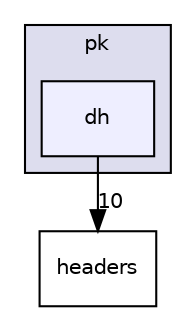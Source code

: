 digraph "M:/Office/!Doutorado/0. RepositorioSVN/HAMSTER_Prototype/branches/JINT2018/include/libtomcrypt-develop/src/pk/dh" {
  compound=true
  node [ fontsize="10", fontname="Helvetica"];
  edge [ labelfontsize="10", labelfontname="Helvetica"];
  subgraph clusterdir_3f6436db613c03644443f92d8a4f3746 {
    graph [ bgcolor="#ddddee", pencolor="black", label="pk" fontname="Helvetica", fontsize="10", URL="dir_3f6436db613c03644443f92d8a4f3746.html"]
  dir_cdafc0366487837254c5cb819cc1c782 [shape=box, label="dh", style="filled", fillcolor="#eeeeff", pencolor="black", URL="dir_cdafc0366487837254c5cb819cc1c782.html"];
  }
  dir_a0acb8384b4122a9c7afcf2489cf4036 [shape=box label="headers" URL="dir_a0acb8384b4122a9c7afcf2489cf4036.html"];
  dir_cdafc0366487837254c5cb819cc1c782->dir_a0acb8384b4122a9c7afcf2489cf4036 [headlabel="10", labeldistance=1.5 headhref="dir_000081_000026.html"];
}
